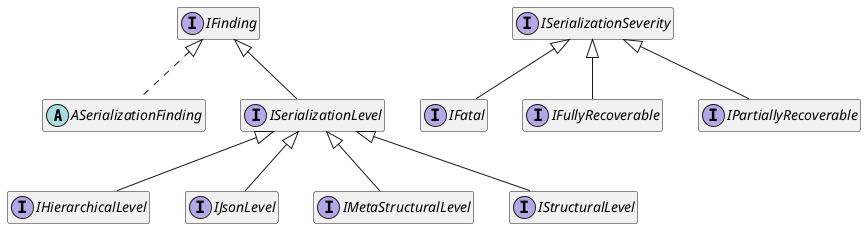 @startuml
hide empty members

' qualified name: "io.lionweb.serialization.validation"


abstract class ASerializationFinding implements IFinding

interface IFatal extends ISerializationSeverity
interface IFullyRecoverable extends ISerializationSeverity
interface IHierarchicalLevel extends ISerializationLevel
interface IJsonLevel extends ISerializationLevel
interface IMetaStructuralLevel extends ISerializationLevel
interface IPartiallyRecoverable extends ISerializationSeverity
interface ISerializationLevel extends IFinding
interface ISerializationSeverity
interface IStructuralLevel extends ISerializationLevel

@enduml
